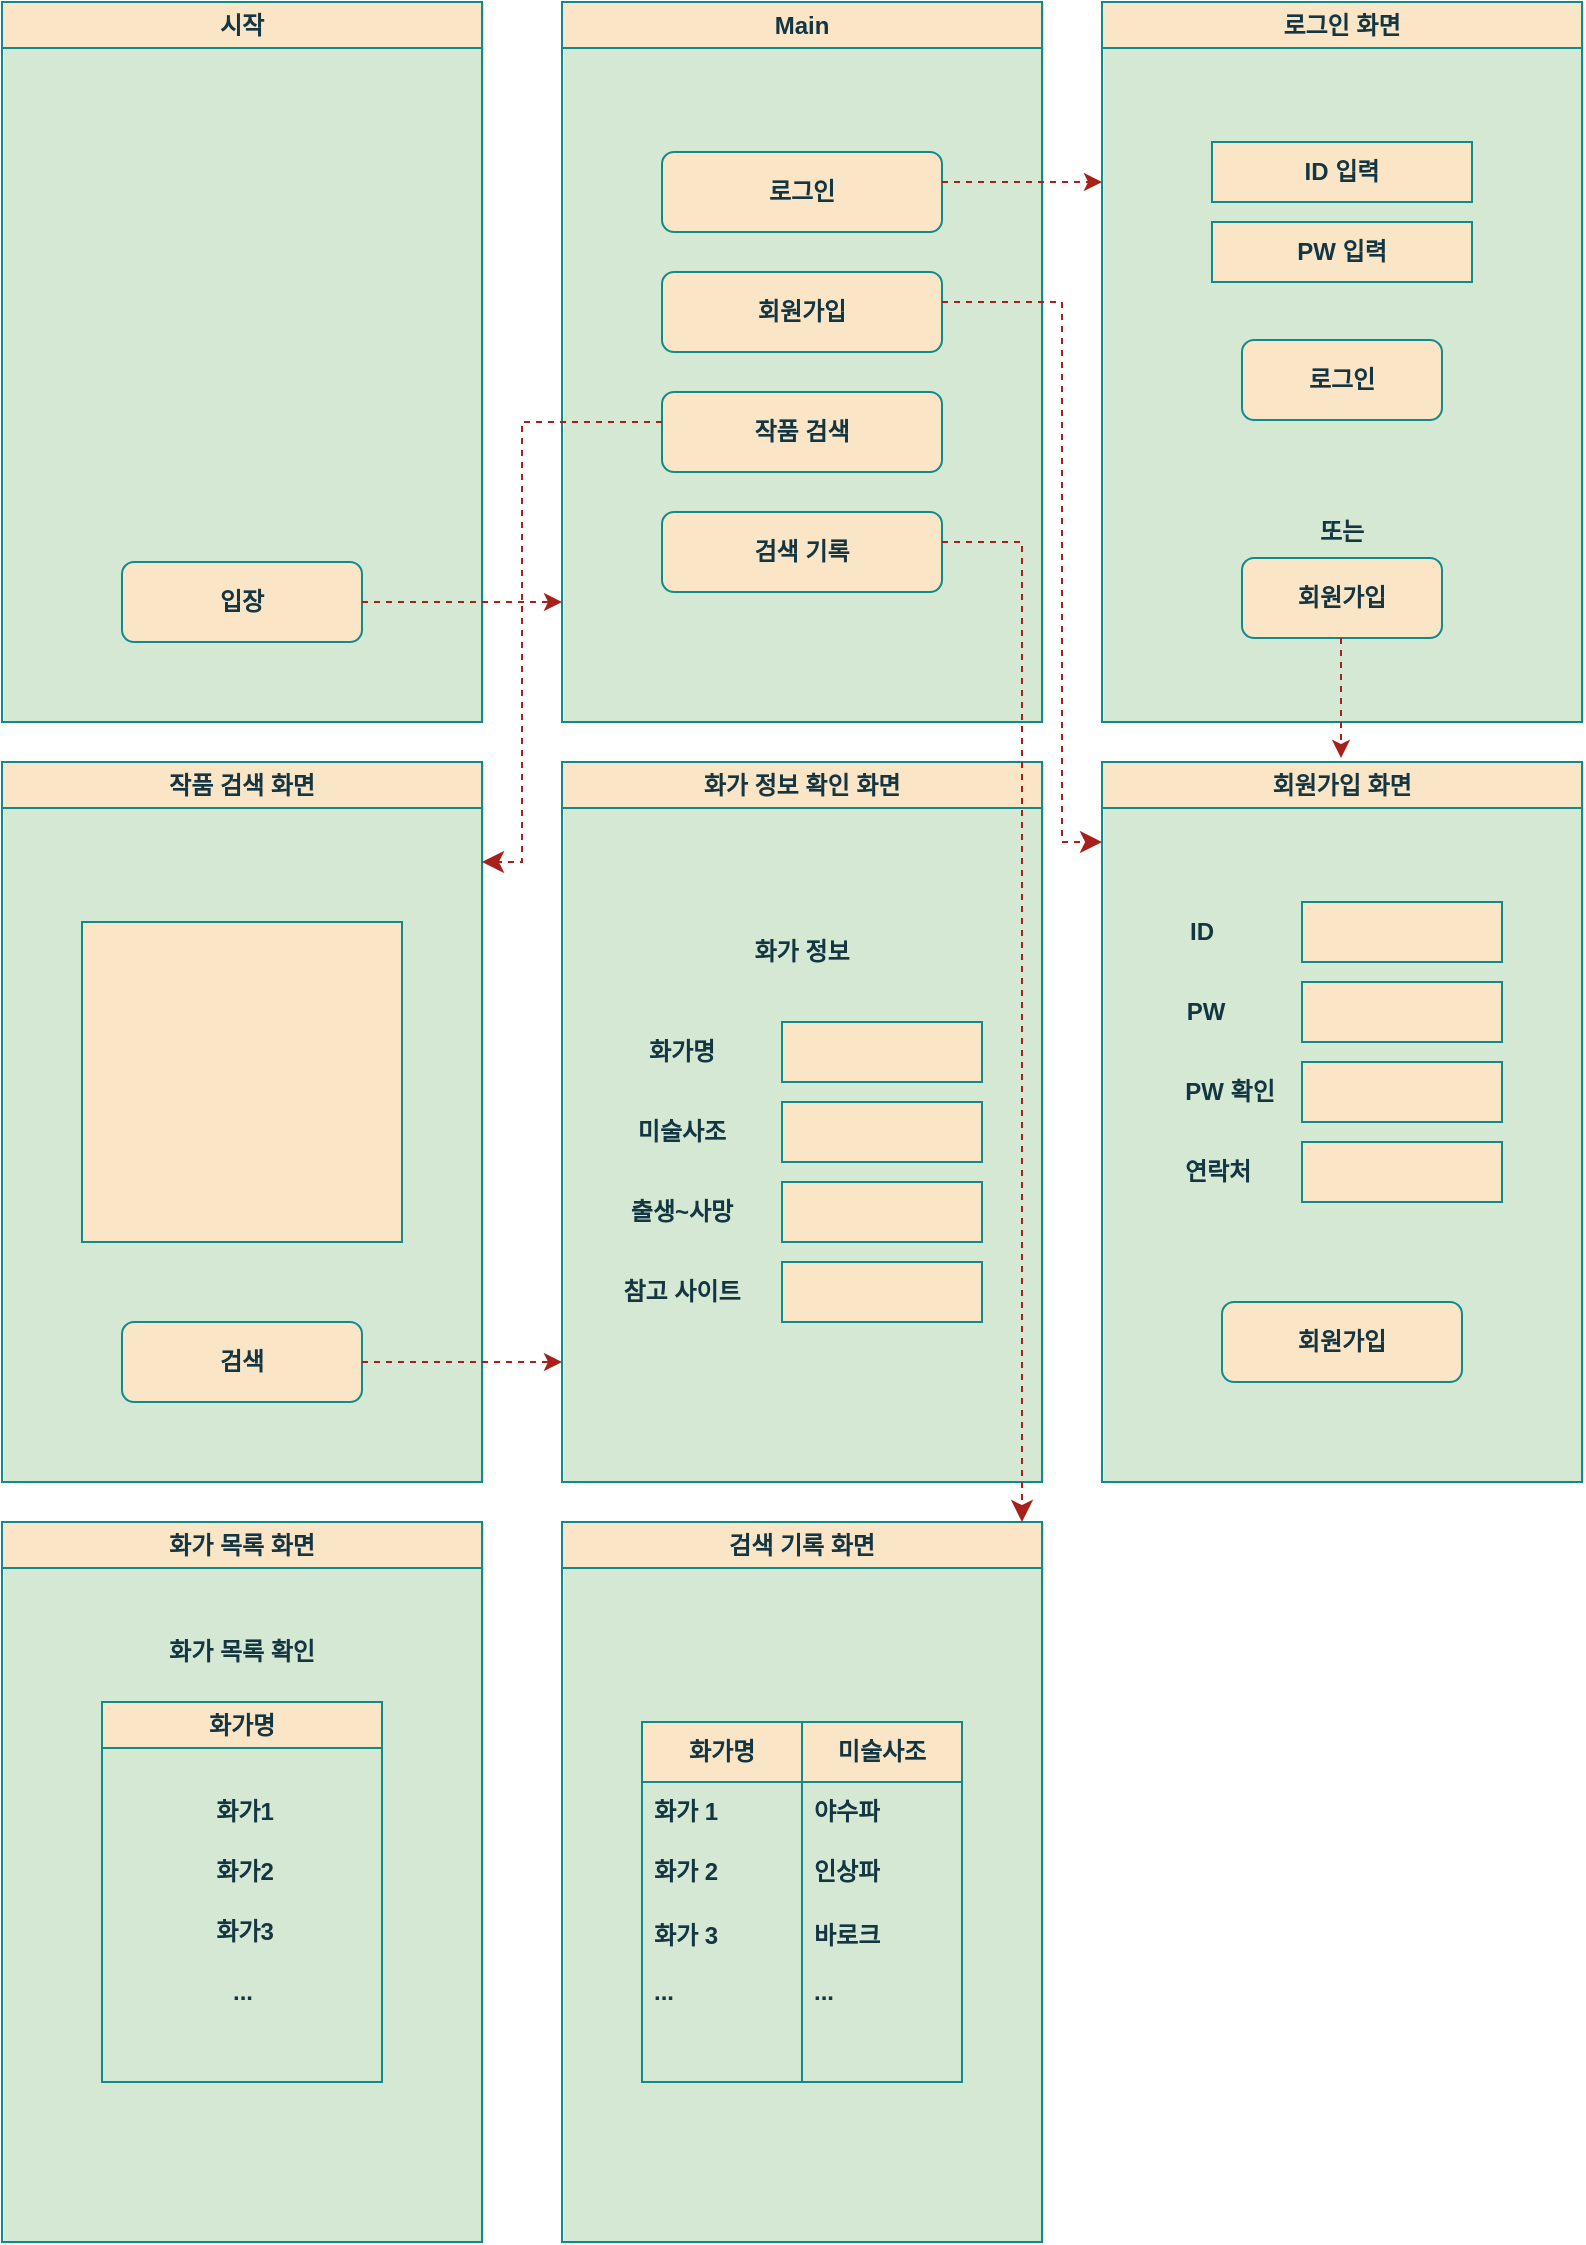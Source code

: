 <mxfile version="24.4.0" type="device">
  <diagram name="페이지-1" id="stWM0mv5xD8HfejkEqvr">
    <mxGraphModel dx="1003" dy="1757" grid="1" gridSize="10" guides="1" tooltips="1" connect="1" arrows="1" fold="1" page="1" pageScale="1" pageWidth="827" pageHeight="1169" background="none" math="0" shadow="0">
      <root>
        <mxCell id="0" />
        <mxCell id="1" parent="0" />
        <mxCell id="-JRo9OqkNYul1sUsaXYv-1" value="" style="rounded=0;whiteSpace=wrap;html=1;fillColor=#d5e8d4;strokeColor=none;" vertex="1" parent="1">
          <mxGeometry x="20" y="-360" width="240" height="360" as="geometry" />
        </mxCell>
        <mxCell id="-JRo9OqkNYul1sUsaXYv-2" value="" style="rounded=0;whiteSpace=wrap;html=1;fillColor=#d5e8d4;strokeColor=none;" vertex="1" parent="1">
          <mxGeometry x="300" y="-360" width="240" height="360" as="geometry" />
        </mxCell>
        <mxCell id="-JRo9OqkNYul1sUsaXYv-4" value="" style="rounded=0;whiteSpace=wrap;html=1;fillColor=#d5e8d4;strokeColor=none;" vertex="1" parent="1">
          <mxGeometry x="20" y="-1120" width="240" height="360" as="geometry" />
        </mxCell>
        <mxCell id="-JRo9OqkNYul1sUsaXYv-5" value="" style="rounded=0;whiteSpace=wrap;html=1;fillColor=#d5e8d4;strokeColor=none;" vertex="1" parent="1">
          <mxGeometry x="20" y="-740" width="240" height="360" as="geometry" />
        </mxCell>
        <mxCell id="-JRo9OqkNYul1sUsaXYv-6" value="" style="rounded=0;whiteSpace=wrap;html=1;fillColor=#d5e8d4;strokeColor=none;" vertex="1" parent="1">
          <mxGeometry x="300" y="-740" width="240" height="360" as="geometry" />
        </mxCell>
        <mxCell id="-JRo9OqkNYul1sUsaXYv-7" value="" style="rounded=0;whiteSpace=wrap;html=1;fillColor=#d5e8d4;strokeColor=none;" vertex="1" parent="1">
          <mxGeometry x="570" y="-740" width="240" height="360" as="geometry" />
        </mxCell>
        <mxCell id="-JRo9OqkNYul1sUsaXYv-8" value="" style="rounded=0;whiteSpace=wrap;html=1;fillColor=#d5e8d4;strokeColor=none;" vertex="1" parent="1">
          <mxGeometry x="300" y="-1120" width="240" height="360" as="geometry" />
        </mxCell>
        <mxCell id="-JRo9OqkNYul1sUsaXYv-9" value="" style="rounded=0;whiteSpace=wrap;html=1;fillColor=#d5e8d4;strokeColor=none;" vertex="1" parent="1">
          <mxGeometry x="570" y="-1120" width="240" height="360" as="geometry" />
        </mxCell>
        <mxCell id="VXIDTXwMLg73YyfznW-L-1" value="시작" style="swimlane;whiteSpace=wrap;html=1;fontStyle=1;labelBackgroundColor=none;fillColor=#FAE5C7;strokeColor=#0F8B8D;fontColor=#143642;" parent="1" vertex="1">
          <mxGeometry x="19" y="-1120" width="240" height="360" as="geometry" />
        </mxCell>
        <mxCell id="VXIDTXwMLg73YyfznW-L-2" value="입장" style="rounded=1;whiteSpace=wrap;html=1;fontStyle=1;labelBackgroundColor=none;fillColor=#FAE5C7;strokeColor=#0F8B8D;fontColor=#143642;" parent="VXIDTXwMLg73YyfznW-L-1" vertex="1">
          <mxGeometry x="60" y="280" width="120" height="40" as="geometry" />
        </mxCell>
        <mxCell id="VXIDTXwMLg73YyfznW-L-3" value="로그인 화면" style="swimlane;whiteSpace=wrap;html=1;fontStyle=1;labelBackgroundColor=none;fillColor=#FAE5C7;strokeColor=#0F8B8D;fontColor=#143642;" parent="1" vertex="1">
          <mxGeometry x="569" y="-1120" width="240" height="360" as="geometry" />
        </mxCell>
        <mxCell id="VXIDTXwMLg73YyfznW-L-4" value="회원가입" style="rounded=1;whiteSpace=wrap;html=1;fontStyle=1;labelBackgroundColor=none;fillColor=#FAE5C7;strokeColor=#0F8B8D;fontColor=#143642;" parent="VXIDTXwMLg73YyfznW-L-3" vertex="1">
          <mxGeometry x="70" y="278" width="100" height="40" as="geometry" />
        </mxCell>
        <mxCell id="VXIDTXwMLg73YyfznW-L-6" value="ID 입력" style="rounded=0;whiteSpace=wrap;html=1;fontStyle=1;labelBackgroundColor=none;fillColor=#FAE5C7;strokeColor=#0F8B8D;fontColor=#143642;" parent="VXIDTXwMLg73YyfznW-L-3" vertex="1">
          <mxGeometry x="55" y="70" width="130" height="30" as="geometry" />
        </mxCell>
        <mxCell id="VXIDTXwMLg73YyfznW-L-7" value="PW 입력" style="rounded=0;whiteSpace=wrap;html=1;fontStyle=1;labelBackgroundColor=none;fillColor=#FAE5C7;strokeColor=#0F8B8D;fontColor=#143642;" parent="VXIDTXwMLg73YyfznW-L-3" vertex="1">
          <mxGeometry x="55" y="110" width="130" height="30" as="geometry" />
        </mxCell>
        <mxCell id="VXIDTXwMLg73YyfznW-L-8" value="로그인" style="rounded=1;whiteSpace=wrap;html=1;fontStyle=1;labelBackgroundColor=none;fillColor=#FAE5C7;strokeColor=#0F8B8D;fontColor=#143642;" parent="VXIDTXwMLg73YyfznW-L-3" vertex="1">
          <mxGeometry x="70" y="169" width="100" height="40" as="geometry" />
        </mxCell>
        <mxCell id="VXIDTXwMLg73YyfznW-L-9" value="또는" style="text;html=1;align=center;verticalAlign=middle;whiteSpace=wrap;rounded=0;fontStyle=1;labelBackgroundColor=none;fontColor=#143642;" parent="VXIDTXwMLg73YyfznW-L-3" vertex="1">
          <mxGeometry x="90" y="250" width="60" height="30" as="geometry" />
        </mxCell>
        <mxCell id="VXIDTXwMLg73YyfznW-L-103" value="" style="endArrow=classic;html=1;rounded=0;strokeColor=#A8201A;fontColor=#143642;fillColor=#FAE5C7;dashed=1;" parent="VXIDTXwMLg73YyfznW-L-3" edge="1">
          <mxGeometry width="50" height="50" relative="1" as="geometry">
            <mxPoint x="119.5" y="318" as="sourcePoint" />
            <mxPoint x="119.5" y="378" as="targetPoint" />
          </mxGeometry>
        </mxCell>
        <mxCell id="VXIDTXwMLg73YyfznW-L-10" value="회원가입 화면" style="swimlane;whiteSpace=wrap;html=1;fontStyle=1;labelBackgroundColor=none;fillColor=#FAE5C7;strokeColor=#0F8B8D;fontColor=#143642;" parent="1" vertex="1">
          <mxGeometry x="569" y="-740" width="240" height="360" as="geometry" />
        </mxCell>
        <mxCell id="VXIDTXwMLg73YyfznW-L-11" value="회원가입" style="rounded=1;whiteSpace=wrap;html=1;fontStyle=1;labelBackgroundColor=none;fillColor=#FAE5C7;strokeColor=#0F8B8D;fontColor=#143642;" parent="VXIDTXwMLg73YyfznW-L-10" vertex="1">
          <mxGeometry x="60" y="270" width="120" height="40" as="geometry" />
        </mxCell>
        <mxCell id="VXIDTXwMLg73YyfznW-L-12" value="" style="rounded=0;whiteSpace=wrap;html=1;fontStyle=1;labelBackgroundColor=none;fillColor=#FAE5C7;strokeColor=#0F8B8D;fontColor=#143642;" parent="VXIDTXwMLg73YyfznW-L-10" vertex="1">
          <mxGeometry x="100" y="70" width="100" height="30" as="geometry" />
        </mxCell>
        <mxCell id="VXIDTXwMLg73YyfznW-L-16" value="ID" style="text;html=1;align=center;verticalAlign=middle;whiteSpace=wrap;rounded=0;fontStyle=1;labelBackgroundColor=none;fontColor=#143642;" parent="VXIDTXwMLg73YyfznW-L-10" vertex="1">
          <mxGeometry x="20" y="70" width="60" height="30" as="geometry" />
        </mxCell>
        <mxCell id="VXIDTXwMLg73YyfznW-L-17" value="PW" style="text;html=1;align=center;verticalAlign=middle;whiteSpace=wrap;rounded=0;fontStyle=1;labelBackgroundColor=none;fontColor=#143642;" parent="VXIDTXwMLg73YyfznW-L-10" vertex="1">
          <mxGeometry x="22" y="110" width="60" height="30" as="geometry" />
        </mxCell>
        <mxCell id="VXIDTXwMLg73YyfznW-L-18" value="PW 확인" style="text;html=1;align=center;verticalAlign=middle;whiteSpace=wrap;rounded=0;fontStyle=1;labelBackgroundColor=none;fontColor=#143642;" parent="VXIDTXwMLg73YyfznW-L-10" vertex="1">
          <mxGeometry x="34" y="150" width="60" height="30" as="geometry" />
        </mxCell>
        <mxCell id="VXIDTXwMLg73YyfznW-L-19" value="연락처" style="text;html=1;align=center;verticalAlign=middle;whiteSpace=wrap;rounded=0;fontStyle=1;labelBackgroundColor=none;fontColor=#143642;" parent="VXIDTXwMLg73YyfznW-L-10" vertex="1">
          <mxGeometry x="28" y="190" width="60" height="30" as="geometry" />
        </mxCell>
        <mxCell id="VXIDTXwMLg73YyfznW-L-20" value="" style="rounded=0;whiteSpace=wrap;html=1;fontStyle=1;labelBackgroundColor=none;fillColor=#FAE5C7;strokeColor=#0F8B8D;fontColor=#143642;" parent="VXIDTXwMLg73YyfznW-L-10" vertex="1">
          <mxGeometry x="100" y="110" width="100" height="30" as="geometry" />
        </mxCell>
        <mxCell id="VXIDTXwMLg73YyfznW-L-21" value="" style="rounded=0;whiteSpace=wrap;html=1;fontStyle=1;labelBackgroundColor=none;fillColor=#FAE5C7;strokeColor=#0F8B8D;fontColor=#143642;" parent="VXIDTXwMLg73YyfznW-L-10" vertex="1">
          <mxGeometry x="100" y="150" width="100" height="30" as="geometry" />
        </mxCell>
        <mxCell id="VXIDTXwMLg73YyfznW-L-22" value="" style="rounded=0;whiteSpace=wrap;html=1;fontStyle=1;labelBackgroundColor=none;fillColor=#FAE5C7;strokeColor=#0F8B8D;fontColor=#143642;" parent="VXIDTXwMLg73YyfznW-L-10" vertex="1">
          <mxGeometry x="100" y="190" width="100" height="30" as="geometry" />
        </mxCell>
        <mxCell id="VXIDTXwMLg73YyfznW-L-24" value="작품 검색 화면" style="swimlane;whiteSpace=wrap;html=1;fontStyle=1;labelBackgroundColor=none;fillColor=#FAE5C7;strokeColor=#0F8B8D;fontColor=#143642;" parent="1" vertex="1">
          <mxGeometry x="19" y="-740" width="240" height="360" as="geometry" />
        </mxCell>
        <mxCell id="VXIDTXwMLg73YyfznW-L-25" value="검색" style="rounded=1;whiteSpace=wrap;html=1;fontStyle=1;labelBackgroundColor=none;fillColor=#FAE5C7;strokeColor=#0F8B8D;fontColor=#143642;" parent="VXIDTXwMLg73YyfznW-L-24" vertex="1">
          <mxGeometry x="60" y="280" width="120" height="40" as="geometry" />
        </mxCell>
        <mxCell id="VXIDTXwMLg73YyfznW-L-37" value="" style="rounded=0;whiteSpace=wrap;html=1;labelBackgroundColor=none;fillColor=#FAE5C7;strokeColor=#0F8B8D;fontColor=#143642;fontStyle=1" parent="VXIDTXwMLg73YyfznW-L-24" vertex="1">
          <mxGeometry x="40" y="80" width="160" height="160" as="geometry" />
        </mxCell>
        <mxCell id="VXIDTXwMLg73YyfznW-L-30" value="검색 기록 화면" style="swimlane;whiteSpace=wrap;html=1;fontStyle=1;labelBackgroundColor=none;fillColor=#FAE5C7;strokeColor=#0F8B8D;fontColor=#143642;" parent="1" vertex="1">
          <mxGeometry x="299" y="-360" width="240" height="360" as="geometry" />
        </mxCell>
        <mxCell id="VXIDTXwMLg73YyfznW-L-77" value="화가명" style="swimlane;fontStyle=1;childLayout=stackLayout;horizontal=1;startSize=30;horizontalStack=0;resizeParent=1;resizeParentMax=0;resizeLast=0;collapsible=1;marginBottom=0;whiteSpace=wrap;html=1;labelBackgroundColor=none;fillColor=#FAE5C7;strokeColor=#0F8B8D;fontColor=#143642;" parent="VXIDTXwMLg73YyfznW-L-30" vertex="1">
          <mxGeometry x="40" y="100" width="80" height="180" as="geometry" />
        </mxCell>
        <mxCell id="VXIDTXwMLg73YyfznW-L-78" value="화가 1" style="text;strokeColor=none;fillColor=none;align=left;verticalAlign=middle;spacingLeft=4;spacingRight=4;overflow=hidden;points=[[0,0.5],[1,0.5]];portConstraint=eastwest;rotatable=0;whiteSpace=wrap;html=1;labelBackgroundColor=none;fontColor=#143642;fontStyle=1" parent="VXIDTXwMLg73YyfznW-L-77" vertex="1">
          <mxGeometry y="30" width="80" height="30" as="geometry" />
        </mxCell>
        <mxCell id="VXIDTXwMLg73YyfznW-L-79" value="화가 2" style="text;strokeColor=none;fillColor=none;align=left;verticalAlign=middle;spacingLeft=4;spacingRight=4;overflow=hidden;points=[[0,0.5],[1,0.5]];portConstraint=eastwest;rotatable=0;whiteSpace=wrap;html=1;labelBackgroundColor=none;fontColor=#143642;fontStyle=1" parent="VXIDTXwMLg73YyfznW-L-77" vertex="1">
          <mxGeometry y="60" width="80" height="30" as="geometry" />
        </mxCell>
        <mxCell id="VXIDTXwMLg73YyfznW-L-80" value="화가 3&lt;div&gt;&lt;br&gt;&lt;/div&gt;&lt;div&gt;...&lt;/div&gt;&lt;div&gt;&lt;br&gt;&lt;/div&gt;&lt;div&gt;&lt;br&gt;&lt;/div&gt;" style="text;strokeColor=none;fillColor=none;align=left;verticalAlign=middle;spacingLeft=4;spacingRight=4;overflow=hidden;points=[[0,0.5],[1,0.5]];portConstraint=eastwest;rotatable=0;whiteSpace=wrap;html=1;labelBackgroundColor=none;fontColor=#143642;fontStyle=1" parent="VXIDTXwMLg73YyfznW-L-77" vertex="1">
          <mxGeometry y="90" width="80" height="90" as="geometry" />
        </mxCell>
        <mxCell id="VXIDTXwMLg73YyfznW-L-81" value="미술사조" style="swimlane;fontStyle=1;childLayout=stackLayout;horizontal=1;startSize=30;horizontalStack=0;resizeParent=1;resizeParentMax=0;resizeLast=0;collapsible=1;marginBottom=0;whiteSpace=wrap;html=1;labelBackgroundColor=none;fillColor=#FAE5C7;strokeColor=#0F8B8D;fontColor=#143642;" parent="VXIDTXwMLg73YyfznW-L-30" vertex="1">
          <mxGeometry x="120" y="100" width="80" height="180" as="geometry" />
        </mxCell>
        <mxCell id="VXIDTXwMLg73YyfznW-L-82" value="야수파" style="text;strokeColor=none;fillColor=none;align=left;verticalAlign=middle;spacingLeft=4;spacingRight=4;overflow=hidden;points=[[0,0.5],[1,0.5]];portConstraint=eastwest;rotatable=0;whiteSpace=wrap;html=1;labelBackgroundColor=none;fontColor=#143642;fontStyle=1" parent="VXIDTXwMLg73YyfznW-L-81" vertex="1">
          <mxGeometry y="30" width="80" height="30" as="geometry" />
        </mxCell>
        <mxCell id="VXIDTXwMLg73YyfznW-L-83" value="인상파" style="text;strokeColor=none;fillColor=none;align=left;verticalAlign=middle;spacingLeft=4;spacingRight=4;overflow=hidden;points=[[0,0.5],[1,0.5]];portConstraint=eastwest;rotatable=0;whiteSpace=wrap;html=1;labelBackgroundColor=none;fontColor=#143642;fontStyle=1" parent="VXIDTXwMLg73YyfznW-L-81" vertex="1">
          <mxGeometry y="60" width="80" height="30" as="geometry" />
        </mxCell>
        <mxCell id="VXIDTXwMLg73YyfznW-L-84" value="바로크&lt;div&gt;&lt;br&gt;&lt;/div&gt;&lt;div&gt;...&lt;/div&gt;&lt;div&gt;&lt;br&gt;&lt;/div&gt;&lt;div&gt;&lt;br&gt;&lt;/div&gt;" style="text;strokeColor=none;fillColor=none;align=left;verticalAlign=middle;spacingLeft=4;spacingRight=4;overflow=hidden;points=[[0,0.5],[1,0.5]];portConstraint=eastwest;rotatable=0;whiteSpace=wrap;html=1;labelBackgroundColor=none;fontColor=#143642;fontStyle=1" parent="VXIDTXwMLg73YyfznW-L-81" vertex="1">
          <mxGeometry y="90" width="80" height="90" as="geometry" />
        </mxCell>
        <mxCell id="VXIDTXwMLg73YyfznW-L-58" value="화가 목록 화면" style="swimlane;whiteSpace=wrap;html=1;fontStyle=1;labelBackgroundColor=none;fillColor=#FAE5C7;strokeColor=#0F8B8D;fontColor=#143642;" parent="1" vertex="1">
          <mxGeometry x="19" y="-360" width="240" height="360" as="geometry" />
        </mxCell>
        <mxCell id="VXIDTXwMLg73YyfznW-L-59" value="화가 목록 확인" style="text;html=1;align=center;verticalAlign=middle;whiteSpace=wrap;rounded=0;fontStyle=1;labelBackgroundColor=none;fontColor=#143642;" parent="VXIDTXwMLg73YyfznW-L-58" vertex="1">
          <mxGeometry x="60" y="50" width="120" height="30" as="geometry" />
        </mxCell>
        <mxCell id="VXIDTXwMLg73YyfznW-L-60" value="화가명" style="swimlane;whiteSpace=wrap;html=1;labelBackgroundColor=none;fillColor=#FAE5C7;strokeColor=#0F8B8D;fontColor=#143642;fontStyle=1" parent="VXIDTXwMLg73YyfznW-L-58" vertex="1">
          <mxGeometry x="50" y="90" width="140" height="190" as="geometry" />
        </mxCell>
        <mxCell id="VXIDTXwMLg73YyfznW-L-61" value="화가1" style="text;html=1;align=center;verticalAlign=middle;resizable=0;points=[];autosize=1;strokeColor=none;fillColor=none;labelBackgroundColor=none;fontColor=#143642;fontStyle=1" parent="VXIDTXwMLg73YyfznW-L-60" vertex="1">
          <mxGeometry x="46" y="42" width="49" height="26" as="geometry" />
        </mxCell>
        <mxCell id="VXIDTXwMLg73YyfznW-L-62" value="화가2" style="text;html=1;align=center;verticalAlign=middle;resizable=0;points=[];autosize=1;strokeColor=none;fillColor=none;labelBackgroundColor=none;fontColor=#143642;fontStyle=1" parent="VXIDTXwMLg73YyfznW-L-60" vertex="1">
          <mxGeometry x="46" y="72" width="49" height="26" as="geometry" />
        </mxCell>
        <mxCell id="VXIDTXwMLg73YyfznW-L-63" value="화가3" style="text;html=1;align=center;verticalAlign=middle;resizable=0;points=[];autosize=1;strokeColor=none;fillColor=none;labelBackgroundColor=none;fontColor=#143642;fontStyle=1" parent="VXIDTXwMLg73YyfznW-L-60" vertex="1">
          <mxGeometry x="46" y="102" width="49" height="26" as="geometry" />
        </mxCell>
        <mxCell id="VXIDTXwMLg73YyfznW-L-64" value="..." style="text;html=1;align=center;verticalAlign=middle;resizable=0;points=[];autosize=1;strokeColor=none;fillColor=none;labelBackgroundColor=none;fontColor=#143642;fontStyle=1" parent="VXIDTXwMLg73YyfznW-L-60" vertex="1">
          <mxGeometry x="56" y="132" width="28" height="26" as="geometry" />
        </mxCell>
        <mxCell id="VXIDTXwMLg73YyfznW-L-65" value="화가 정보 확인 화면" style="swimlane;whiteSpace=wrap;html=1;fontStyle=1;labelBackgroundColor=none;fillColor=#FAE5C7;strokeColor=#0F8B8D;fontColor=#143642;" parent="1" vertex="1">
          <mxGeometry x="299" y="-740" width="240" height="360" as="geometry" />
        </mxCell>
        <mxCell id="VXIDTXwMLg73YyfznW-L-67" value="" style="rounded=0;whiteSpace=wrap;html=1;fontStyle=1;labelBackgroundColor=none;fillColor=#FAE5C7;strokeColor=#0F8B8D;fontColor=#143642;" parent="VXIDTXwMLg73YyfznW-L-65" vertex="1">
          <mxGeometry x="110" y="130" width="100" height="30" as="geometry" />
        </mxCell>
        <mxCell id="VXIDTXwMLg73YyfznW-L-68" value="화가명" style="text;html=1;align=center;verticalAlign=middle;whiteSpace=wrap;rounded=0;fontStyle=1;labelBackgroundColor=none;fontColor=#143642;" parent="VXIDTXwMLg73YyfznW-L-65" vertex="1">
          <mxGeometry x="30" y="130" width="60" height="30" as="geometry" />
        </mxCell>
        <mxCell id="VXIDTXwMLg73YyfznW-L-69" value="미술사조" style="text;html=1;align=center;verticalAlign=middle;whiteSpace=wrap;rounded=0;fontStyle=1;labelBackgroundColor=none;fontColor=#143642;" parent="VXIDTXwMLg73YyfznW-L-65" vertex="1">
          <mxGeometry x="30" y="170" width="60" height="30" as="geometry" />
        </mxCell>
        <mxCell id="VXIDTXwMLg73YyfznW-L-70" value="출생~사망" style="text;html=1;align=center;verticalAlign=middle;whiteSpace=wrap;rounded=0;fontStyle=1;labelBackgroundColor=none;fontColor=#143642;" parent="VXIDTXwMLg73YyfznW-L-65" vertex="1">
          <mxGeometry x="30" y="210" width="60" height="30" as="geometry" />
        </mxCell>
        <mxCell id="VXIDTXwMLg73YyfznW-L-71" value="참고 사이트" style="text;html=1;align=center;verticalAlign=middle;whiteSpace=wrap;rounded=0;fontStyle=1;labelBackgroundColor=none;fontColor=#143642;" parent="VXIDTXwMLg73YyfznW-L-65" vertex="1">
          <mxGeometry x="26" y="250" width="68" height="30" as="geometry" />
        </mxCell>
        <mxCell id="VXIDTXwMLg73YyfznW-L-72" value="" style="rounded=0;whiteSpace=wrap;html=1;fontStyle=1;labelBackgroundColor=none;fillColor=#FAE5C7;strokeColor=#0F8B8D;fontColor=#143642;" parent="VXIDTXwMLg73YyfznW-L-65" vertex="1">
          <mxGeometry x="110" y="170" width="100" height="30" as="geometry" />
        </mxCell>
        <mxCell id="VXIDTXwMLg73YyfznW-L-73" value="" style="rounded=0;whiteSpace=wrap;html=1;fontStyle=1;labelBackgroundColor=none;fillColor=#FAE5C7;strokeColor=#0F8B8D;fontColor=#143642;" parent="VXIDTXwMLg73YyfznW-L-65" vertex="1">
          <mxGeometry x="110" y="210" width="100" height="30" as="geometry" />
        </mxCell>
        <mxCell id="VXIDTXwMLg73YyfznW-L-74" value="" style="rounded=0;whiteSpace=wrap;html=1;fontStyle=1;labelBackgroundColor=none;fillColor=#FAE5C7;strokeColor=#0F8B8D;fontColor=#143642;" parent="VXIDTXwMLg73YyfznW-L-65" vertex="1">
          <mxGeometry x="110" y="250" width="100" height="30" as="geometry" />
        </mxCell>
        <mxCell id="VXIDTXwMLg73YyfznW-L-75" value="화가 정보" style="text;html=1;align=center;verticalAlign=middle;whiteSpace=wrap;rounded=0;fontStyle=1;labelBackgroundColor=none;fontColor=#143642;" parent="VXIDTXwMLg73YyfznW-L-65" vertex="1">
          <mxGeometry x="62" y="80" width="116" height="30" as="geometry" />
        </mxCell>
        <mxCell id="VXIDTXwMLg73YyfznW-L-89" value="Main" style="swimlane;whiteSpace=wrap;html=1;fontStyle=1;labelBackgroundColor=none;fillColor=#FAE5C7;strokeColor=#0F8B8D;fontColor=#143642;" parent="1" vertex="1">
          <mxGeometry x="299" y="-1120" width="240" height="360" as="geometry" />
        </mxCell>
        <mxCell id="VXIDTXwMLg73YyfznW-L-93" value="로그인" style="rounded=1;whiteSpace=wrap;html=1;fontStyle=1;labelBackgroundColor=none;fillColor=#FAE5C7;strokeColor=#0F8B8D;fontColor=#143642;" parent="VXIDTXwMLg73YyfznW-L-89" vertex="1">
          <mxGeometry x="50" y="75" width="140" height="40" as="geometry" />
        </mxCell>
        <mxCell id="VXIDTXwMLg73YyfznW-L-95" value="회원가입" style="rounded=1;whiteSpace=wrap;html=1;fontStyle=1;labelBackgroundColor=none;fillColor=#FAE5C7;strokeColor=#0F8B8D;fontColor=#143642;" parent="VXIDTXwMLg73YyfznW-L-89" vertex="1">
          <mxGeometry x="50" y="135" width="140" height="40" as="geometry" />
        </mxCell>
        <mxCell id="VXIDTXwMLg73YyfznW-L-96" value="작품 검색" style="rounded=1;whiteSpace=wrap;html=1;fontStyle=1;labelBackgroundColor=none;fillColor=#FAE5C7;strokeColor=#0F8B8D;fontColor=#143642;" parent="VXIDTXwMLg73YyfznW-L-89" vertex="1">
          <mxGeometry x="50" y="195" width="140" height="40" as="geometry" />
        </mxCell>
        <mxCell id="VXIDTXwMLg73YyfznW-L-97" value="검색 기록" style="rounded=1;whiteSpace=wrap;html=1;fontStyle=1;labelBackgroundColor=none;fillColor=#FAE5C7;strokeColor=#0F8B8D;fontColor=#143642;" parent="VXIDTXwMLg73YyfznW-L-89" vertex="1">
          <mxGeometry x="50" y="255" width="140" height="40" as="geometry" />
        </mxCell>
        <mxCell id="VXIDTXwMLg73YyfznW-L-102" value="" style="edgeStyle=elbowEdgeStyle;elbow=horizontal;endArrow=classic;html=1;curved=0;rounded=0;endSize=8;startSize=8;strokeColor=#A8201A;fontColor=#143642;fillColor=#FAE5C7;dashed=1;" parent="VXIDTXwMLg73YyfznW-L-89" edge="1">
          <mxGeometry width="50" height="50" relative="1" as="geometry">
            <mxPoint x="190" y="150" as="sourcePoint" />
            <mxPoint x="270" y="420" as="targetPoint" />
            <Array as="points">
              <mxPoint x="250" y="280" />
            </Array>
          </mxGeometry>
        </mxCell>
        <mxCell id="VXIDTXwMLg73YyfznW-L-104" value="" style="edgeStyle=elbowEdgeStyle;elbow=horizontal;endArrow=classic;html=1;curved=0;rounded=0;endSize=8;startSize=8;strokeColor=#A8201A;fontColor=#143642;fillColor=#FAE5C7;dashed=1;exitX=0;exitY=0.375;exitDx=0;exitDy=0;exitPerimeter=0;" parent="VXIDTXwMLg73YyfznW-L-89" source="VXIDTXwMLg73YyfznW-L-96" edge="1">
          <mxGeometry width="50" height="50" relative="1" as="geometry">
            <mxPoint x="40" y="210" as="sourcePoint" />
            <mxPoint x="-40" y="430" as="targetPoint" />
            <Array as="points">
              <mxPoint x="-20" y="340" />
            </Array>
          </mxGeometry>
        </mxCell>
        <mxCell id="VXIDTXwMLg73YyfznW-L-98" value="" style="endArrow=classic;html=1;rounded=0;strokeColor=#A8201A;fontColor=#143642;fillColor=#FAE5C7;dashed=1;" parent="1" edge="1">
          <mxGeometry width="50" height="50" relative="1" as="geometry">
            <mxPoint x="199" y="-820" as="sourcePoint" />
            <mxPoint x="299" y="-820" as="targetPoint" />
          </mxGeometry>
        </mxCell>
        <mxCell id="VXIDTXwMLg73YyfznW-L-99" value="" style="endArrow=classic;html=1;rounded=0;strokeColor=#A8201A;fontColor=#143642;fillColor=#FAE5C7;entryX=0;entryY=0.25;entryDx=0;entryDy=0;dashed=1;" parent="1" target="VXIDTXwMLg73YyfznW-L-3" edge="1">
          <mxGeometry width="50" height="50" relative="1" as="geometry">
            <mxPoint x="489" y="-1030" as="sourcePoint" />
            <mxPoint x="589" y="-1030" as="targetPoint" />
          </mxGeometry>
        </mxCell>
        <mxCell id="VXIDTXwMLg73YyfznW-L-105" value="" style="endArrow=classic;html=1;rounded=0;strokeColor=#A8201A;fontColor=#143642;fillColor=#FAE5C7;dashed=1;" parent="1" edge="1">
          <mxGeometry width="50" height="50" relative="1" as="geometry">
            <mxPoint x="199" y="-440" as="sourcePoint" />
            <mxPoint x="299" y="-440" as="targetPoint" />
          </mxGeometry>
        </mxCell>
        <mxCell id="VXIDTXwMLg73YyfznW-L-106" value="" style="edgeStyle=elbowEdgeStyle;elbow=horizontal;endArrow=classic;html=1;curved=0;rounded=0;endSize=8;startSize=8;strokeColor=#A8201A;fontColor=#143642;fillColor=#FAE5C7;dashed=1;" parent="1" edge="1">
          <mxGeometry width="50" height="50" relative="1" as="geometry">
            <mxPoint x="489" y="-850" as="sourcePoint" />
            <mxPoint x="529" y="-360" as="targetPoint" />
            <Array as="points">
              <mxPoint x="529" y="-550" />
            </Array>
          </mxGeometry>
        </mxCell>
      </root>
    </mxGraphModel>
  </diagram>
</mxfile>
